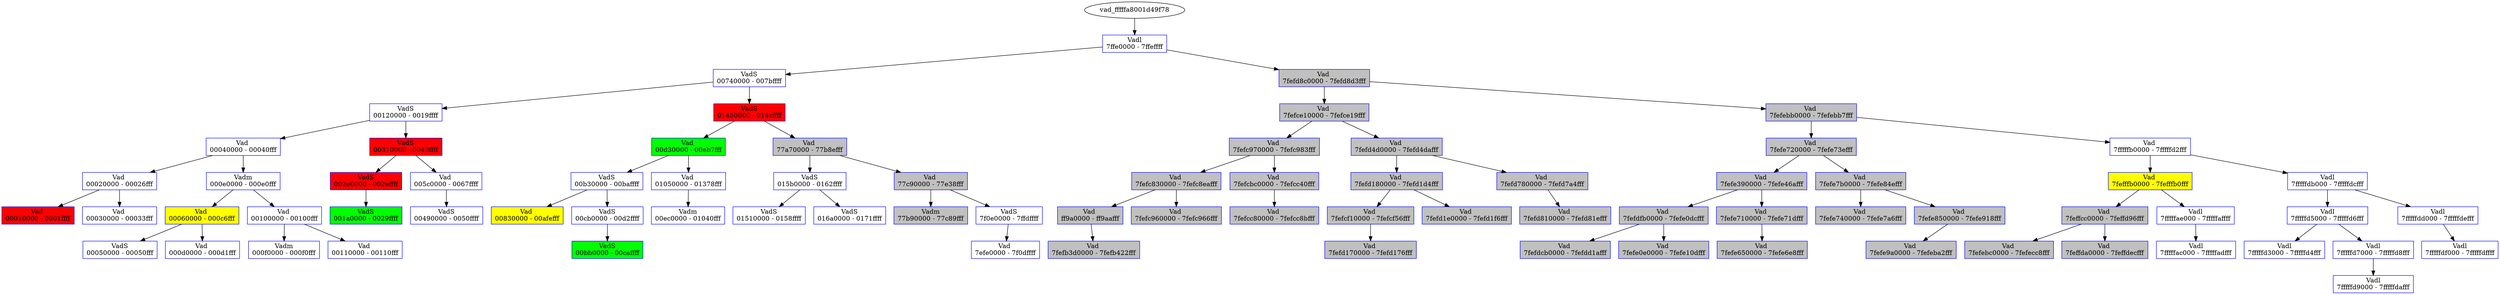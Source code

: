 /* Pid:    720 */
digraph processtree {
graph [rankdir = "TB"];
vad_fffffa8001d49f78 -> vad_fffffa8001d3f4b0
vad_fffffa8001d3f4b0 [label = "{ Vadl\n7ffe0000 - 7ffeffff }"shape = "record" color = "blue" style = "filled" fillcolor = "white"];
vad_fffffa8001d3f4b0 -> vad_fffffa8001d520b0
vad_fffffa8001d520b0 [label = "{ VadS\n00740000 - 007bffff }"shape = "record" color = "blue" style = "filled" fillcolor = "white"];
vad_fffffa8001d520b0 -> vad_fffffa8001d44ca0
vad_fffffa8001d44ca0 [label = "{ VadS\n00120000 - 0019ffff }"shape = "record" color = "blue" style = "filled" fillcolor = "white"];
vad_fffffa8001d44ca0 -> vad_fffffa8001d47ab0
vad_fffffa8001d47ab0 [label = "{ Vad \n00040000 - 00040fff }"shape = "record" color = "blue" style = "filled" fillcolor = "white"];
vad_fffffa8001d47ab0 -> vad_fffffa8001d56420
vad_fffffa8001d56420 [label = "{ Vad \n00020000 - 00026fff }"shape = "record" color = "blue" style = "filled" fillcolor = "white"];
vad_fffffa8001d56420 -> vad_fffffa8001d478a0
vad_fffffa8001d478a0 [label = "{ Vad \n00010000 - 0001ffff }"shape = "record" color = "blue" style = "filled" fillcolor = "red"];
vad_fffffa8001d56420 -> vad_fffffa8001d46780
vad_fffffa8001d46780 [label = "{ Vad \n00030000 - 00033fff }"shape = "record" color = "blue" style = "filled" fillcolor = "white"];
vad_fffffa8001d47ab0 -> vad_fffffa8001d56260
vad_fffffa8001d56260 [label = "{ Vadm\n000e0000 - 000e0fff }"shape = "record" color = "blue" style = "filled" fillcolor = "white"];
vad_fffffa8001d56260 -> vad_fffffa8001d49a50
vad_fffffa8001d49a50 [label = "{ Vad \n00060000 - 000c6fff }"shape = "record" color = "blue" style = "filled" fillcolor = "yellow"];
vad_fffffa8001d49a50 -> vad_fffffa8001d46730
vad_fffffa8001d46730 [label = "{ VadS\n00050000 - 00050fff }"shape = "record" color = "blue" style = "filled" fillcolor = "white"];
vad_fffffa8001d49a50 -> vad_fffffa8001d56390
vad_fffffa8001d56390 [label = "{ Vad \n000d0000 - 000d1fff }"shape = "record" color = "blue" style = "filled" fillcolor = "white"];
vad_fffffa8001d56260 -> vad_fffffa8001e065f0
vad_fffffa8001e065f0 [label = "{ Vad \n00100000 - 00100fff }"shape = "record" color = "blue" style = "filled" fillcolor = "white"];
vad_fffffa8001e065f0 -> vad_fffffa8001d57010
vad_fffffa8001d57010 [label = "{ Vadm\n000f0000 - 000f0fff }"shape = "record" color = "blue" style = "filled" fillcolor = "white"];
vad_fffffa8001e065f0 -> vad_fffffa8001e07e00
vad_fffffa8001e07e00 [label = "{ Vad \n00110000 - 00110fff }"shape = "record" color = "blue" style = "filled" fillcolor = "white"];
vad_fffffa8001d44ca0 -> vad_fffffa8001d4ae30
vad_fffffa8001d4ae30 [label = "{ VadS\n00310000 - 0040ffff }"shape = "record" color = "blue" style = "filled" fillcolor = "red"];
vad_fffffa8001d4ae30 -> vad_fffffa8001d47100
vad_fffffa8001d47100 [label = "{ VadS\n002e0000 - 002effff }"shape = "record" color = "blue" style = "filled" fillcolor = "red"];
vad_fffffa8001d47100 -> vad_fffffa8001d4ab10
vad_fffffa8001d4ab10 [label = "{ VadS\n001a0000 - 0029ffff }"shape = "record" color = "blue" style = "filled" fillcolor = "green"];
vad_fffffa8001d4ae30 -> vad_fffffa8001d564b0
vad_fffffa8001d564b0 [label = "{ Vad \n005c0000 - 0067ffff }"shape = "record" color = "blue" style = "filled" fillcolor = "white"];
vad_fffffa8001d564b0 -> vad_fffffa80021ec370
vad_fffffa80021ec370 [label = "{ VadS\n00490000 - 0050ffff }"shape = "record" color = "blue" style = "filled" fillcolor = "white"];
vad_fffffa8001d520b0 -> vad_fffffa8001ef84c0
vad_fffffa8001ef84c0 [label = "{ VadS\n01450000 - 014cffff }"shape = "record" color = "blue" style = "filled" fillcolor = "red"];
vad_fffffa8001ef84c0 -> vad_fffffa8001d55a70
vad_fffffa8001d55a70 [label = "{ Vad \n00d30000 - 00eb7fff }"shape = "record" color = "blue" style = "filled" fillcolor = "green"];
vad_fffffa8001d55a70 -> vad_fffffa8001d4c260
vad_fffffa8001d4c260 [label = "{ VadS\n00b30000 - 00baffff }"shape = "record" color = "blue" style = "filled" fillcolor = "white"];
vad_fffffa8001d4c260 -> vad_fffffa8001d4b5a0
vad_fffffa8001d4b5a0 [label = "{ Vad \n00830000 - 00afefff }"shape = "record" color = "blue" style = "filled" fillcolor = "yellow"];
vad_fffffa8001d4c260 -> vad_fffffa8001d4dd00
vad_fffffa8001d4dd00 [label = "{ VadS\n00cb0000 - 00d2ffff }"shape = "record" color = "blue" style = "filled" fillcolor = "white"];
vad_fffffa8001d4dd00 -> vad_fffffa8002015ec0
vad_fffffa8002015ec0 [label = "{ VadS\n00bb0000 - 00caffff }"shape = "record" color = "blue" style = "filled" fillcolor = "green"];
vad_fffffa8001d55a70 -> vad_fffffa8001d56300
vad_fffffa8001d56300 [label = "{ Vad \n01050000 - 01378fff }"shape = "record" color = "blue" style = "filled" fillcolor = "white"];
vad_fffffa8001d56300 -> vad_fffffa8001d569d0
vad_fffffa8001d569d0 [label = "{ Vadm\n00ec0000 - 01040fff }"shape = "record" color = "blue" style = "filled" fillcolor = "white"];
vad_fffffa8001ef84c0 -> vad_fffffa8001d49150
vad_fffffa8001d49150 [label = "{ Vad \n77a70000 - 77b8efff }"shape = "record" color = "blue" style = "filled" fillcolor = "gray"];
vad_fffffa8001d49150 -> vad_fffffa8001e8ca00
vad_fffffa8001e8ca00 [label = "{ VadS\n015b0000 - 0162ffff }"shape = "record" color = "blue" style = "filled" fillcolor = "white"];
vad_fffffa8001e8ca00 -> vad_fffffa8001e6c330
vad_fffffa8001e6c330 [label = "{ VadS\n01510000 - 0158ffff }"shape = "record" color = "blue" style = "filled" fillcolor = "white"];
vad_fffffa8001e8ca00 -> vad_fffffa8002000ec0
vad_fffffa8002000ec0 [label = "{ VadS\n016a0000 - 0171ffff }"shape = "record" color = "blue" style = "filled" fillcolor = "white"];
vad_fffffa8001d49150 -> vad_fffffa80015986f0
vad_fffffa80015986f0 [label = "{ Vad \n77c90000 - 77e38fff }"shape = "record" color = "blue" style = "filled" fillcolor = "gray"];
vad_fffffa80015986f0 -> vad_fffffa8001d561c0
vad_fffffa8001d561c0 [label = "{ Vadm\n77b90000 - 77c89fff }"shape = "record" color = "blue" style = "filled" fillcolor = "gray"];
vad_fffffa80015986f0 -> vad_fffffa8001d2f0b0
vad_fffffa8001d2f0b0 [label = "{ VadS\n7f0e0000 - 7ffdffff }"shape = "record" color = "blue" style = "filled" fillcolor = "white"];
vad_fffffa8001d2f0b0 -> vad_fffffa8001d47570
vad_fffffa8001d47570 [label = "{ Vad \n7efe0000 - 7f0dffff }"shape = "record" color = "blue" style = "filled" fillcolor = "white"];
vad_fffffa8001d3f4b0 -> vad_fffffa8001d4db20
vad_fffffa8001d4db20 [label = "{ Vad \n7fefd8c0000 - 7fefd8d3fff }"shape = "record" color = "blue" style = "filled" fillcolor = "gray"];
vad_fffffa8001d4db20 -> vad_fffffa8001d50e80
vad_fffffa8001d50e80 [label = "{ Vad \n7fefce10000 - 7fefce19fff }"shape = "record" color = "blue" style = "filled" fillcolor = "gray"];
vad_fffffa8001d50e80 -> vad_fffffa8001d4ae80
vad_fffffa8001d4ae80 [label = "{ Vad \n7fefc970000 - 7fefc983fff }"shape = "record" color = "blue" style = "filled" fillcolor = "gray"];
vad_fffffa8001d4ae80 -> vad_fffffa8001d70ec0
vad_fffffa8001d70ec0 [label = "{ Vad \n7fefc830000 - 7fefc8eafff }"shape = "record" color = "blue" style = "filled" fillcolor = "gray"];
vad_fffffa8001d70ec0 -> vad_fffffa8001d434b0
vad_fffffa8001d434b0 [label = "{ Vad \nff9a0000 - ff9aafff }"shape = "record" color = "blue" style = "filled" fillcolor = "gray"];
vad_fffffa8001d434b0 -> vad_fffffa8000c5bae0
vad_fffffa8000c5bae0 [label = "{ Vad \n7fefb3d0000 - 7fefb422fff }"shape = "record" color = "blue" style = "filled" fillcolor = "gray"];
vad_fffffa8001d70ec0 -> vad_fffffa8001d56a70
vad_fffffa8001d56a70 [label = "{ Vad \n7fefc960000 - 7fefc966fff }"shape = "record" color = "blue" style = "filled" fillcolor = "gray"];
vad_fffffa8001d4ae80 -> vad_fffffa8001d53400
vad_fffffa8001d53400 [label = "{ Vad \n7fefcbc0000 - 7fefcc40fff }"shape = "record" color = "blue" style = "filled" fillcolor = "gray"];
vad_fffffa8001d53400 -> vad_fffffa8001d6c8b0
vad_fffffa8001d6c8b0 [label = "{ Vad \n7fefcc80000 - 7fefcc8bfff }"shape = "record" color = "blue" style = "filled" fillcolor = "gray"];
vad_fffffa8001d50e80 -> vad_fffffa8001d4b510
vad_fffffa8001d4b510 [label = "{ Vad \n7fefd4d0000 - 7fefd4dafff }"shape = "record" color = "blue" style = "filled" fillcolor = "gray"];
vad_fffffa8001d4b510 -> vad_fffffa8001d53820
vad_fffffa8001d53820 [label = "{ Vad \n7fefd180000 - 7fefd1d4fff }"shape = "record" color = "blue" style = "filled" fillcolor = "gray"];
vad_fffffa8001d53820 -> vad_fffffa8001d2ccf0
vad_fffffa8001d2ccf0 [label = "{ Vad \n7fefcf10000 - 7fefcf56fff }"shape = "record" color = "blue" style = "filled" fillcolor = "gray"];
vad_fffffa8001d2ccf0 -> vad_fffffa8001d552f0
vad_fffffa8001d552f0 [label = "{ Vad \n7fefd170000 - 7fefd176fff }"shape = "record" color = "blue" style = "filled" fillcolor = "gray"];
vad_fffffa8001d53820 -> vad_fffffa8001d542b0
vad_fffffa8001d542b0 [label = "{ Vad \n7fefd1e0000 - 7fefd1f6fff }"shape = "record" color = "blue" style = "filled" fillcolor = "gray"];
vad_fffffa8001d4b510 -> vad_fffffa8001d4dbc0
vad_fffffa8001d4dbc0 [label = "{ Vad \n7fefd780000 - 7fefd7a4fff }"shape = "record" color = "blue" style = "filled" fillcolor = "gray"];
vad_fffffa8001d4dbc0 -> vad_fffffa8001d4ca90
vad_fffffa8001d4ca90 [label = "{ Vad \n7fefd810000 - 7fefd81efff }"shape = "record" color = "blue" style = "filled" fillcolor = "gray"];
vad_fffffa8001d4db20 -> vad_fffffa8001d53ec0
vad_fffffa8001d53ec0 [label = "{ Vad \n7fefebb0000 - 7fefebb7fff }"shape = "record" color = "blue" style = "filled" fillcolor = "gray"];
vad_fffffa8001d53ec0 -> vad_fffffa8001d49690
vad_fffffa8001d49690 [label = "{ Vad \n7fefe720000 - 7fefe73efff }"shape = "record" color = "blue" style = "filled" fillcolor = "gray"];
vad_fffffa8001d49690 -> vad_fffffa8001d4b6a0
vad_fffffa8001d4b6a0 [label = "{ Vad \n7fefe390000 - 7fefe46afff }"shape = "record" color = "blue" style = "filled" fillcolor = "gray"];
vad_fffffa8001d4b6a0 -> vad_fffffa8001d4ab60
vad_fffffa8001d4ab60 [label = "{ Vad \n7fefdfb0000 - 7fefe0dcfff }"shape = "record" color = "blue" style = "filled" fillcolor = "gray"];
vad_fffffa8001d4ab60 -> vad_fffffa8001d490c0
vad_fffffa8001d490c0 [label = "{ Vad \n7fefdcb0000 - 7fefdd1afff }"shape = "record" color = "blue" style = "filled" fillcolor = "gray"];
vad_fffffa8001d4ab60 -> vad_fffffa8001d56c50
vad_fffffa8001d56c50 [label = "{ Vad \n7fefe0e0000 - 7fefe10dfff }"shape = "record" color = "blue" style = "filled" fillcolor = "gray"];
vad_fffffa8001d4b6a0 -> vad_fffffa8001d55b90
vad_fffffa8001d55b90 [label = "{ Vad \n7fefe710000 - 7fefe71dfff }"shape = "record" color = "blue" style = "filled" fillcolor = "gray"];
vad_fffffa8001d55b90 -> vad_fffffa8001e06560
vad_fffffa8001e06560 [label = "{ Vad \n7fefe650000 - 7fefe6e8fff }"shape = "record" color = "blue" style = "filled" fillcolor = "gray"];
vad_fffffa8001d49690 -> vad_fffffa8001d499c0
vad_fffffa8001d499c0 [label = "{ Vad \n7fefe7b0000 - 7fefe84efff }"shape = "record" color = "blue" style = "filled" fillcolor = "gray"];
vad_fffffa8001d499c0 -> vad_fffffa8001d545e0
vad_fffffa8001d545e0 [label = "{ Vad \n7fefe740000 - 7fefe7a6fff }"shape = "record" color = "blue" style = "filled" fillcolor = "gray"];
vad_fffffa8001d499c0 -> vad_fffffa8001d55b00
vad_fffffa8001d55b00 [label = "{ Vad \n7fefe850000 - 7fefe918fff }"shape = "record" color = "blue" style = "filled" fillcolor = "gray"];
vad_fffffa8001d55b00 -> vad_fffffa8001e064d0
vad_fffffa8001e064d0 [label = "{ Vad \n7fefe9a0000 - 7fefeba2fff }"shape = "record" color = "blue" style = "filled" fillcolor = "gray"];
vad_fffffa8001d53ec0 -> vad_fffffa8001d438c0
vad_fffffa8001d438c0 [label = "{ Vad \n7fffffb0000 - 7fffffd2fff }"shape = "record" color = "blue" style = "filled" fillcolor = "white"];
vad_fffffa8001d438c0 -> vad_fffffa8001d46e60
vad_fffffa8001d46e60 [label = "{ Vad \n7fefffb0000 - 7fefffb0fff }"shape = "record" color = "blue" style = "filled" fillcolor = "yellow"];
vad_fffffa8001d46e60 -> vad_fffffa8001e06440
vad_fffffa8001e06440 [label = "{ Vad \n7feffcc0000 - 7feffd96fff }"shape = "record" color = "blue" style = "filled" fillcolor = "gray"];
vad_fffffa8001e06440 -> vad_fffffa8001d56bc0
vad_fffffa8001d56bc0 [label = "{ Vad \n7fefebc0000 - 7fefecc8fff }"shape = "record" color = "blue" style = "filled" fillcolor = "gray"];
vad_fffffa8001e06440 -> vad_fffffa8001d4b770
vad_fffffa8001d4b770 [label = "{ Vad \n7feffda0000 - 7feffdecfff }"shape = "record" color = "blue" style = "filled" fillcolor = "gray"];
vad_fffffa8001d46e60 -> vad_fffffa8001d4b950
vad_fffffa8001d4b950 [label = "{ Vadl\n7fffffae000 - 7fffffaffff }"shape = "record" color = "blue" style = "filled" fillcolor = "white"];
vad_fffffa8001d4b950 -> vad_fffffa8000e8b8f0
vad_fffffa8000e8b8f0 [label = "{ Vadl\n7fffffac000 - 7fffffadfff }"shape = "record" color = "blue" style = "filled" fillcolor = "white"];
vad_fffffa8001d438c0 -> vad_fffffa8002157270
vad_fffffa8002157270 [label = "{ Vadl\n7fffffdb000 - 7fffffdcfff }"shape = "record" color = "blue" style = "filled" fillcolor = "white"];
vad_fffffa8002157270 -> vad_fffffa8001d50620
vad_fffffa8001d50620 [label = "{ Vadl\n7fffffd5000 - 7fffffd6fff }"shape = "record" color = "blue" style = "filled" fillcolor = "white"];
vad_fffffa8001d50620 -> vad_fffffa8000e643c0
vad_fffffa8000e643c0 [label = "{ Vadl\n7fffffd3000 - 7fffffd4fff }"shape = "record" color = "blue" style = "filled" fillcolor = "white"];
vad_fffffa8001d50620 -> vad_fffffa8001d538b0
vad_fffffa8001d538b0 [label = "{ Vadl\n7fffffd7000 - 7fffffd8fff }"shape = "record" color = "blue" style = "filled" fillcolor = "white"];
vad_fffffa8001d538b0 -> vad_fffffa8001dcf1c0
vad_fffffa8001dcf1c0 [label = "{ Vadl\n7fffffd9000 - 7fffffdafff }"shape = "record" color = "blue" style = "filled" fillcolor = "white"];
vad_fffffa8002157270 -> vad_fffffa8001d46dc0
vad_fffffa8001d46dc0 [label = "{ Vadl\n7fffffdd000 - 7fffffdefff }"shape = "record" color = "blue" style = "filled" fillcolor = "white"];
vad_fffffa8001d46dc0 -> vad_fffffa8001d49330
vad_fffffa8001d49330 [label = "{ Vadl\n7fffffdf000 - 7fffffdffff }"shape = "record" color = "blue" style = "filled" fillcolor = "white"];
}
